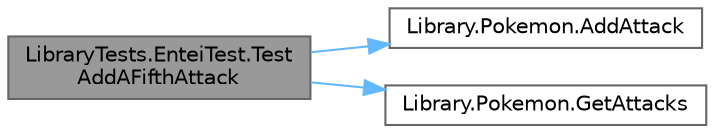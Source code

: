 digraph "LibraryTests.EnteiTest.TestAddAFifthAttack"
{
 // INTERACTIVE_SVG=YES
 // LATEX_PDF_SIZE
  bgcolor="transparent";
  edge [fontname=Helvetica,fontsize=10,labelfontname=Helvetica,labelfontsize=10];
  node [fontname=Helvetica,fontsize=10,shape=box,height=0.2,width=0.4];
  rankdir="LR";
  Node1 [id="Node000001",label="LibraryTests.EnteiTest.Test\lAddAFifthAttack",height=0.2,width=0.4,color="gray40", fillcolor="grey60", style="filled", fontcolor="black",tooltip="Test de la limitación de movimientos que tiene Entei."];
  Node1 -> Node2 [id="edge1_Node000001_Node000002",color="steelblue1",style="solid",tooltip=" "];
  Node2 [id="Node000002",label="Library.Pokemon.AddAttack",height=0.2,width=0.4,color="grey40", fillcolor="white", style="filled",URL="$classLibrary_1_1Pokemon.html#afb6abd5fc8418d94dbcad9bdc8820e33",tooltip="Añade un ataque a la lista de ataques del pokemon."];
  Node1 -> Node3 [id="edge2_Node000001_Node000003",color="steelblue1",style="solid",tooltip=" "];
  Node3 [id="Node000003",label="Library.Pokemon.GetAttacks",height=0.2,width=0.4,color="grey40", fillcolor="white", style="filled",URL="$classLibrary_1_1Pokemon.html#a7d75c0e46aae96acbbeee27639f365b4",tooltip="Devuelve la lista de ataques del Pokemon."];
}
